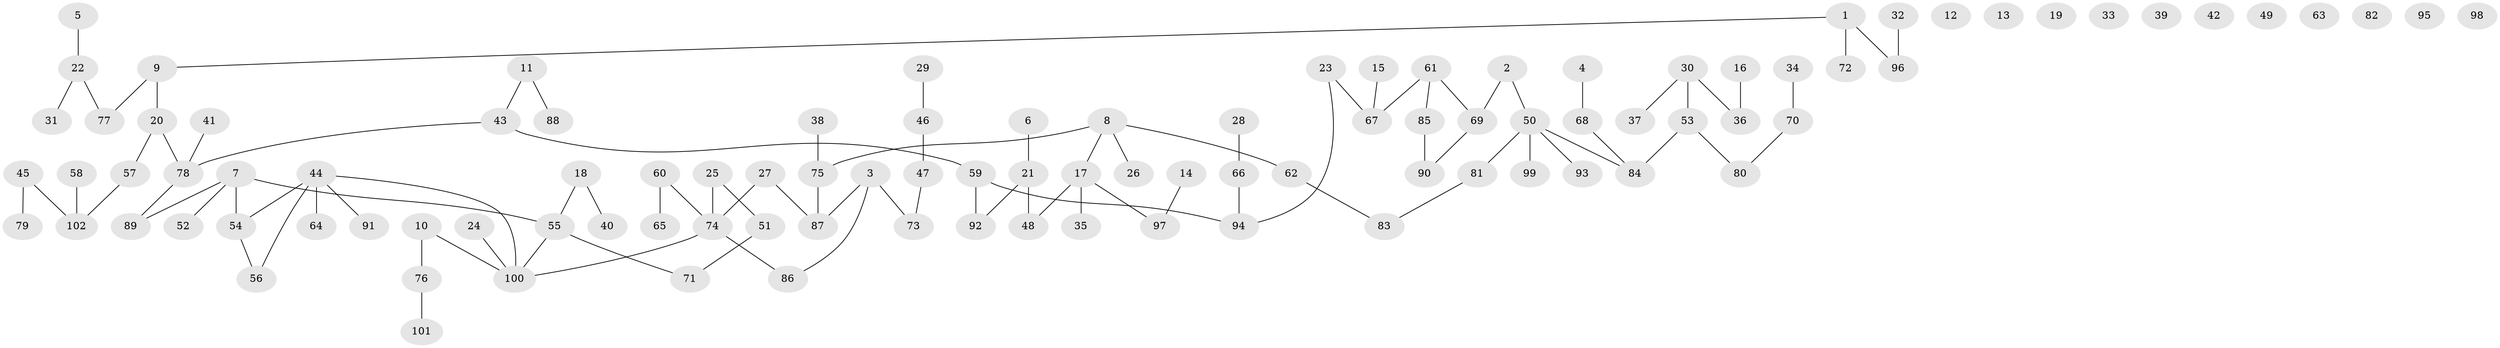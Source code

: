 // Generated by graph-tools (version 1.1) at 2025/33/03/09/25 02:33:23]
// undirected, 102 vertices, 97 edges
graph export_dot {
graph [start="1"]
  node [color=gray90,style=filled];
  1;
  2;
  3;
  4;
  5;
  6;
  7;
  8;
  9;
  10;
  11;
  12;
  13;
  14;
  15;
  16;
  17;
  18;
  19;
  20;
  21;
  22;
  23;
  24;
  25;
  26;
  27;
  28;
  29;
  30;
  31;
  32;
  33;
  34;
  35;
  36;
  37;
  38;
  39;
  40;
  41;
  42;
  43;
  44;
  45;
  46;
  47;
  48;
  49;
  50;
  51;
  52;
  53;
  54;
  55;
  56;
  57;
  58;
  59;
  60;
  61;
  62;
  63;
  64;
  65;
  66;
  67;
  68;
  69;
  70;
  71;
  72;
  73;
  74;
  75;
  76;
  77;
  78;
  79;
  80;
  81;
  82;
  83;
  84;
  85;
  86;
  87;
  88;
  89;
  90;
  91;
  92;
  93;
  94;
  95;
  96;
  97;
  98;
  99;
  100;
  101;
  102;
  1 -- 9;
  1 -- 72;
  1 -- 96;
  2 -- 50;
  2 -- 69;
  3 -- 73;
  3 -- 86;
  3 -- 87;
  4 -- 68;
  5 -- 22;
  6 -- 21;
  7 -- 52;
  7 -- 54;
  7 -- 55;
  7 -- 89;
  8 -- 17;
  8 -- 26;
  8 -- 62;
  8 -- 75;
  9 -- 20;
  9 -- 77;
  10 -- 76;
  10 -- 100;
  11 -- 43;
  11 -- 88;
  14 -- 97;
  15 -- 67;
  16 -- 36;
  17 -- 35;
  17 -- 48;
  17 -- 97;
  18 -- 40;
  18 -- 55;
  20 -- 57;
  20 -- 78;
  21 -- 48;
  21 -- 92;
  22 -- 31;
  22 -- 77;
  23 -- 67;
  23 -- 94;
  24 -- 100;
  25 -- 51;
  25 -- 74;
  27 -- 74;
  27 -- 87;
  28 -- 66;
  29 -- 46;
  30 -- 36;
  30 -- 37;
  30 -- 53;
  32 -- 96;
  34 -- 70;
  38 -- 75;
  41 -- 78;
  43 -- 59;
  43 -- 78;
  44 -- 54;
  44 -- 56;
  44 -- 64;
  44 -- 91;
  44 -- 100;
  45 -- 79;
  45 -- 102;
  46 -- 47;
  47 -- 73;
  50 -- 81;
  50 -- 84;
  50 -- 93;
  50 -- 99;
  51 -- 71;
  53 -- 80;
  53 -- 84;
  54 -- 56;
  55 -- 71;
  55 -- 100;
  57 -- 102;
  58 -- 102;
  59 -- 92;
  59 -- 94;
  60 -- 65;
  60 -- 74;
  61 -- 67;
  61 -- 69;
  61 -- 85;
  62 -- 83;
  66 -- 94;
  68 -- 84;
  69 -- 90;
  70 -- 80;
  74 -- 86;
  74 -- 100;
  75 -- 87;
  76 -- 101;
  78 -- 89;
  81 -- 83;
  85 -- 90;
}
